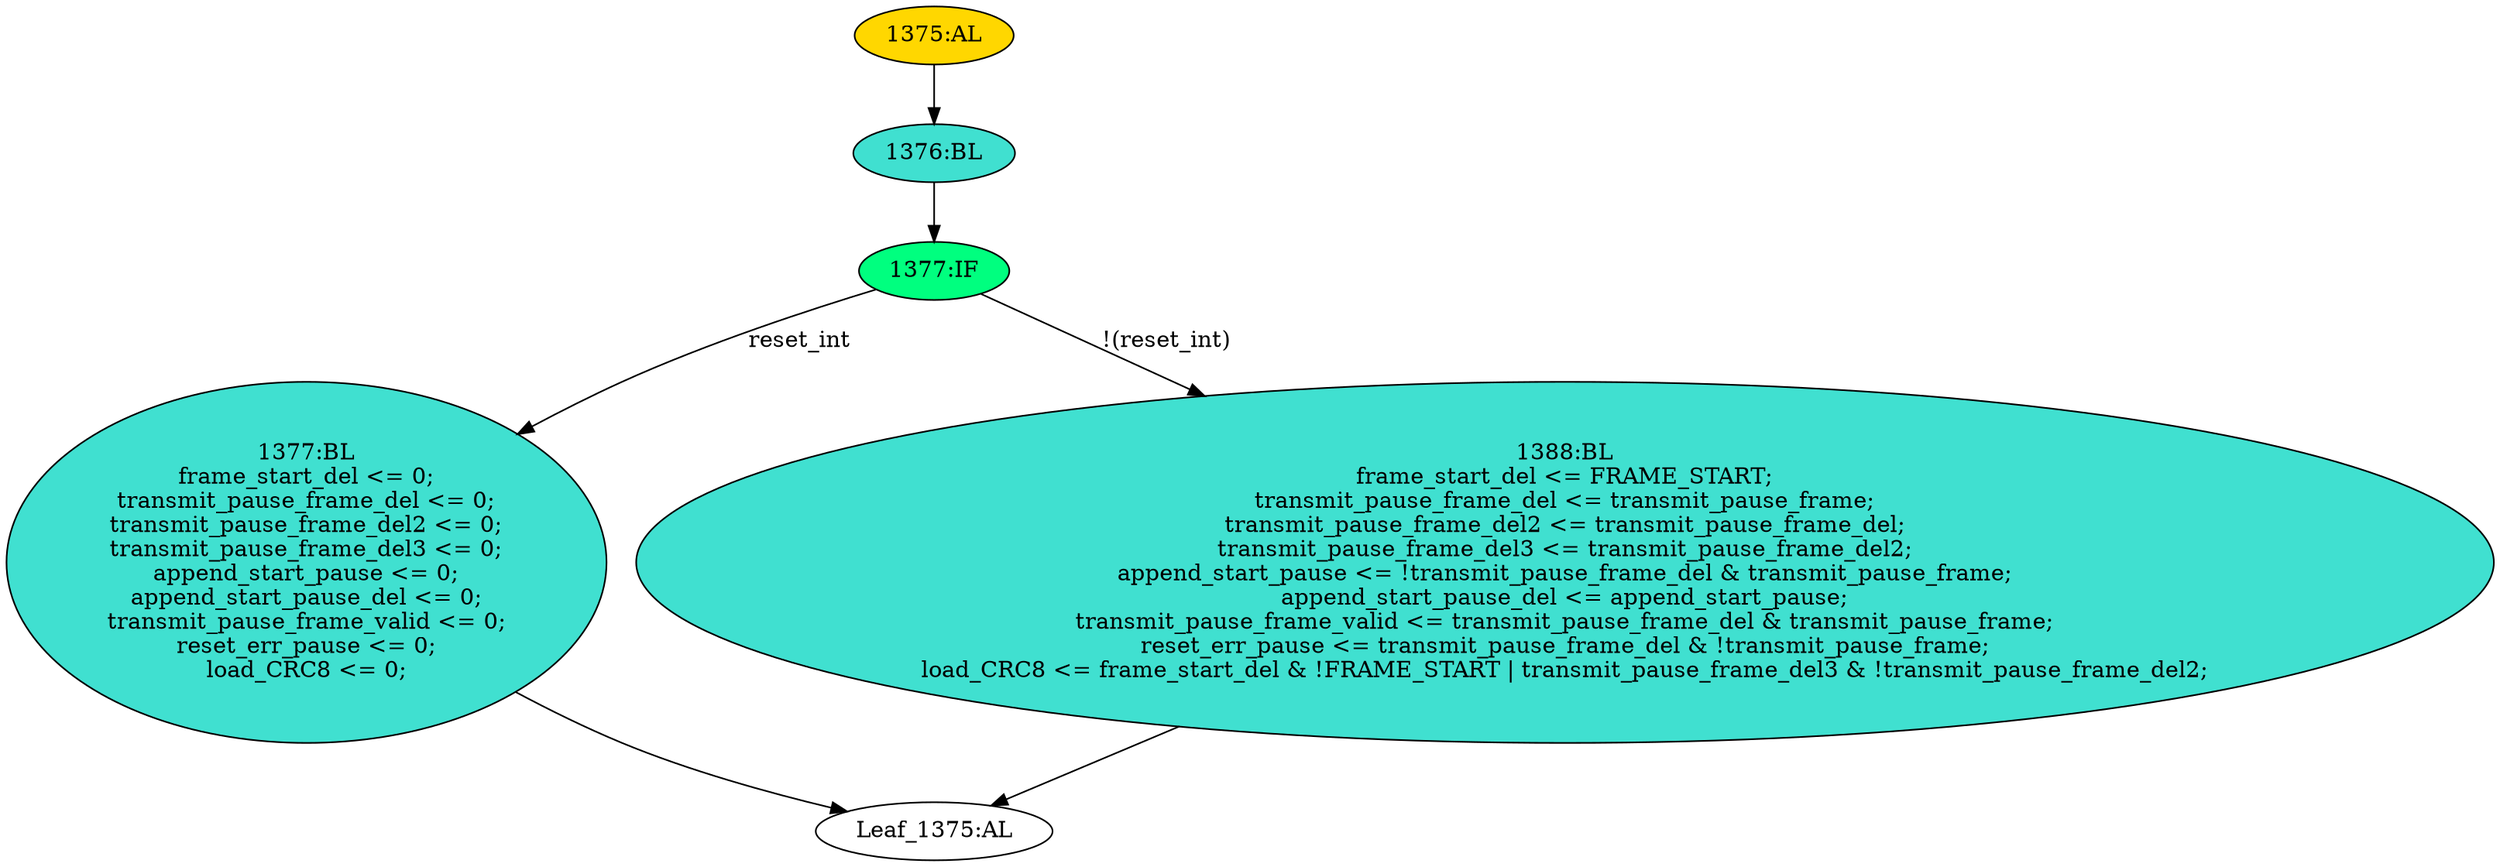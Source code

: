 strict digraph "" {
	node [label="\N"];
	"1377:IF"	 [ast="<pyverilog.vparser.ast.IfStatement object at 0x7f2e12ff1910>",
		fillcolor=springgreen,
		label="1377:IF",
		statements="[]",
		style=filled,
		typ=IfStatement];
	"1377:BL"	 [ast="<pyverilog.vparser.ast.Block object at 0x7f2e12ff2e50>",
		fillcolor=turquoise,
		label="1377:BL
frame_start_del <= 0;
transmit_pause_frame_del <= 0;
transmit_pause_frame_del2 <= 0;
transmit_pause_frame_del3 <= 0;
append_\
start_pause <= 0;
append_start_pause_del <= 0;
transmit_pause_frame_valid <= 0;
reset_err_pause <= 0;
load_CRC8 <= 0;",
		statements="[<pyverilog.vparser.ast.NonblockingSubstitution object at 0x7f2e12ff2e90>, <pyverilog.vparser.ast.NonblockingSubstitution object \
at 0x7f2e12ff3050>, <pyverilog.vparser.ast.NonblockingSubstitution object at 0x7f2e12ff31d0>, <pyverilog.vparser.ast.NonblockingSubstitution \
object at 0x7f2e12ff3350>, <pyverilog.vparser.ast.NonblockingSubstitution object at 0x7f2e12ff34d0>, <pyverilog.vparser.ast.NonblockingSubstitution \
object at 0x7f2e12ff3650>, <pyverilog.vparser.ast.NonblockingSubstitution object at 0x7f2e12ff37d0>, <pyverilog.vparser.ast.NonblockingSubstitution \
object at 0x7f2e12ff3950>, <pyverilog.vparser.ast.NonblockingSubstitution object at 0x7f2e12ff3ad0>]",
		style=filled,
		typ=Block];
	"1377:IF" -> "1377:BL"	 [cond="['reset_int']",
		label=reset_int,
		lineno=1377];
	"1388:BL"	 [ast="<pyverilog.vparser.ast.Block object at 0x7f2e12ff1950>",
		fillcolor=turquoise,
		label="1388:BL
frame_start_del <= FRAME_START;
transmit_pause_frame_del <= transmit_pause_frame;
transmit_pause_frame_del2 <= transmit_\
pause_frame_del;
transmit_pause_frame_del3 <= transmit_pause_frame_del2;
append_start_pause <= !transmit_pause_frame_del & transmit_\
pause_frame;
append_start_pause_del <= append_start_pause;
transmit_pause_frame_valid <= transmit_pause_frame_del & transmit_pause_\
frame;
reset_err_pause <= transmit_pause_frame_del & !transmit_pause_frame;
load_CRC8 <= frame_start_del & !FRAME_START | transmit_\
pause_frame_del3 & !transmit_pause_frame_del2;",
		statements="[<pyverilog.vparser.ast.NonblockingSubstitution object at 0x7f2e12ff19d0>, <pyverilog.vparser.ast.NonblockingSubstitution object \
at 0x7f2e12ff1b10>, <pyverilog.vparser.ast.NonblockingSubstitution object at 0x7f2e12ff1cd0>, <pyverilog.vparser.ast.NonblockingSubstitution \
object at 0x7f2e12ff1e90>, <pyverilog.vparser.ast.NonblockingSubstitution object at 0x7f2e12ff2090>, <pyverilog.vparser.ast.NonblockingSubstitution \
object at 0x7f2e12ff2350>, <pyverilog.vparser.ast.NonblockingSubstitution object at 0x7f2e12ff2510>, <pyverilog.vparser.ast.NonblockingSubstitution \
object at 0x7f2e12ff2790>, <pyverilog.vparser.ast.NonblockingSubstitution object at 0x7f2e12ff2a50>]",
		style=filled,
		typ=Block];
	"1377:IF" -> "1388:BL"	 [cond="['reset_int']",
		label="!(reset_int)",
		lineno=1377];
	"Leaf_1375:AL"	 [def_var="['append_start_pause', 'reset_err_pause', 'frame_start_del', 'append_start_pause_del', 'load_CRC8', 'transmit_pause_frame_del', '\
transmit_pause_frame_valid', 'transmit_pause_frame_del2', 'transmit_pause_frame_del3']",
		label="Leaf_1375:AL"];
	"1376:BL"	 [ast="<pyverilog.vparser.ast.Block object at 0x7f2e12ff3c90>",
		fillcolor=turquoise,
		label="1376:BL",
		statements="[]",
		style=filled,
		typ=Block];
	"1376:BL" -> "1377:IF"	 [cond="[]",
		lineno=None];
	"1375:AL"	 [ast="<pyverilog.vparser.ast.Always object at 0x7f2e12ff3cd0>",
		clk_sens=True,
		fillcolor=gold,
		label="1375:AL",
		sens="['TX_CLK', 'reset_int']",
		statements="[]",
		style=filled,
		typ=Always,
		use_var="['append_start_pause', 'frame_start_del', 'transmit_pause_frame', 'reset_int', 'FRAME_START', 'transmit_pause_frame_del3', 'transmit_\
pause_frame_del2', 'transmit_pause_frame_del']"];
	"1375:AL" -> "1376:BL"	 [cond="[]",
		lineno=None];
	"1377:BL" -> "Leaf_1375:AL"	 [cond="[]",
		lineno=None];
	"1388:BL" -> "Leaf_1375:AL"	 [cond="[]",
		lineno=None];
}
